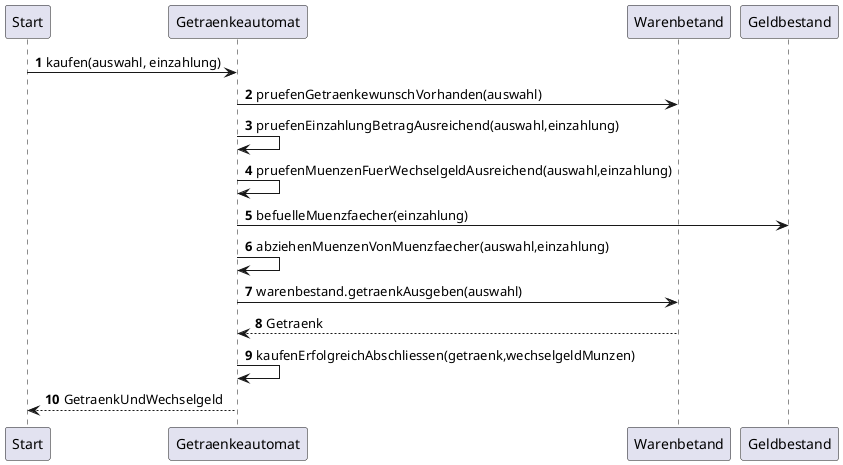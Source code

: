 @startuml
'https://plantuml.com/sequence-diagram

autonumber

Start -> Getraenkeautomat: kaufen(auswahl, einzahlung)

Getraenkeautomat -> Warenbetand :  pruefenGetraenkewunschVorhanden(auswahl)

Getraenkeautomat -> Getraenkeautomat : pruefenEinzahlungBetragAusreichend(auswahl,einzahlung)

Getraenkeautomat -> Getraenkeautomat : pruefenMuenzenFuerWechselgeldAusreichend(auswahl,einzahlung)

Getraenkeautomat -> Geldbestand :  befuelleMuenzfaecher(einzahlung)

Getraenkeautomat -> Getraenkeautomat : abziehenMuenzenVonMuenzfaecher(auswahl,einzahlung)

Getraenkeautomat -> Warenbetand :  warenbestand.getraenkAusgeben(auswahl)

Getraenkeautomat <-- Warenbetand :  Getraenk

Getraenkeautomat -> Getraenkeautomat: kaufenErfolgreichAbschliessen(getraenk,wechselgeldMunzen)

Start <-- Getraenkeautomat: GetraenkUndWechselgeld

@enduml
